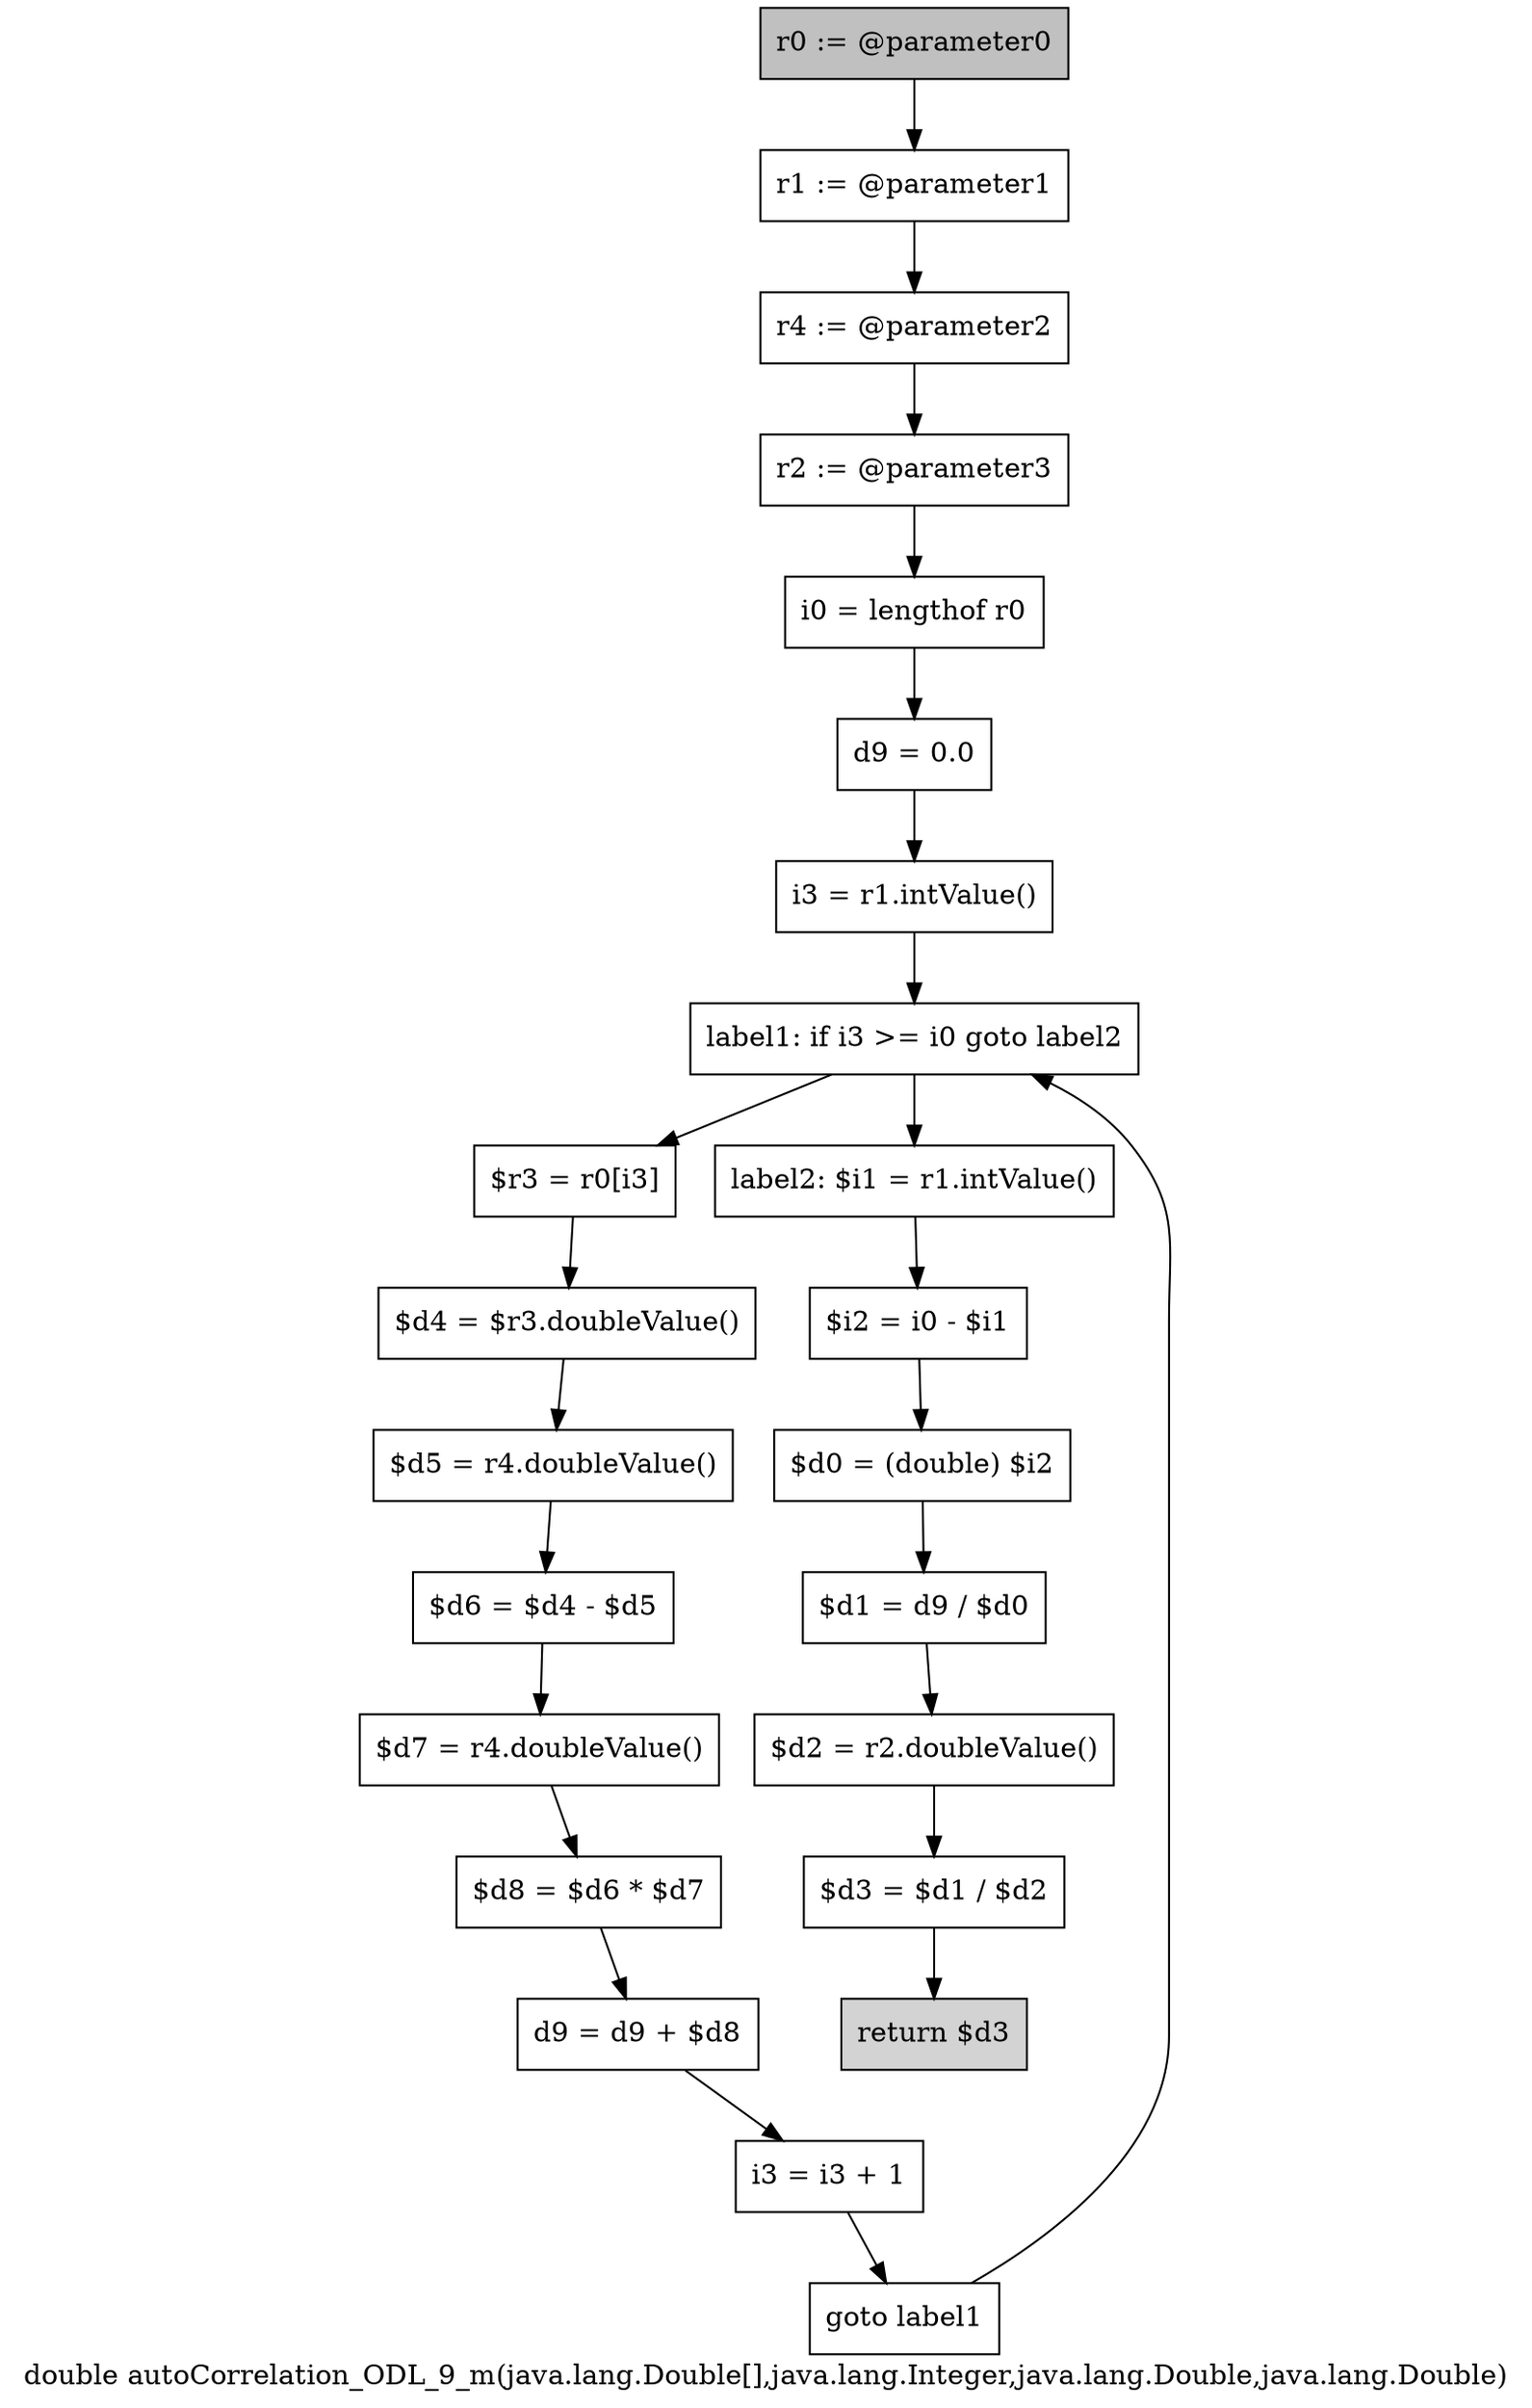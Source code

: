 digraph "double autoCorrelation_ODL_9_m(java.lang.Double[],java.lang.Integer,java.lang.Double,java.lang.Double)" {
    label="double autoCorrelation_ODL_9_m(java.lang.Double[],java.lang.Integer,java.lang.Double,java.lang.Double)";
    node [shape=box];
    "0" [style=filled,fillcolor=gray,label="r0 := @parameter0",];
    "1" [label="r1 := @parameter1",];
    "0"->"1";
    "2" [label="r4 := @parameter2",];
    "1"->"2";
    "3" [label="r2 := @parameter3",];
    "2"->"3";
    "4" [label="i0 = lengthof r0",];
    "3"->"4";
    "5" [label="d9 = 0.0",];
    "4"->"5";
    "6" [label="i3 = r1.intValue()",];
    "5"->"6";
    "7" [label="label1: if i3 >= i0 goto label2",];
    "6"->"7";
    "8" [label="$r3 = r0[i3]",];
    "7"->"8";
    "17" [label="label2: $i1 = r1.intValue()",];
    "7"->"17";
    "9" [label="$d4 = $r3.doubleValue()",];
    "8"->"9";
    "10" [label="$d5 = r4.doubleValue()",];
    "9"->"10";
    "11" [label="$d6 = $d4 - $d5",];
    "10"->"11";
    "12" [label="$d7 = r4.doubleValue()",];
    "11"->"12";
    "13" [label="$d8 = $d6 * $d7",];
    "12"->"13";
    "14" [label="d9 = d9 + $d8",];
    "13"->"14";
    "15" [label="i3 = i3 + 1",];
    "14"->"15";
    "16" [label="goto label1",];
    "15"->"16";
    "16"->"7";
    "18" [label="$i2 = i0 - $i1",];
    "17"->"18";
    "19" [label="$d0 = (double) $i2",];
    "18"->"19";
    "20" [label="$d1 = d9 / $d0",];
    "19"->"20";
    "21" [label="$d2 = r2.doubleValue()",];
    "20"->"21";
    "22" [label="$d3 = $d1 / $d2",];
    "21"->"22";
    "23" [style=filled,fillcolor=lightgray,label="return $d3",];
    "22"->"23";
}
